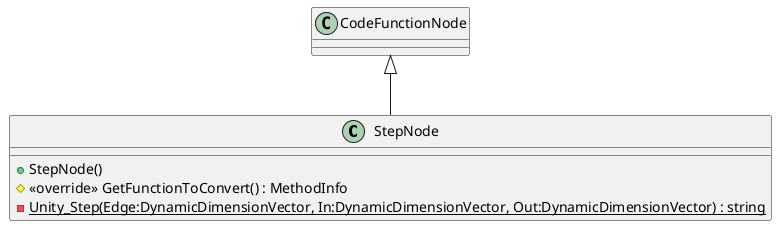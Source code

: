 @startuml
class StepNode {
    + StepNode()
    # <<override>> GetFunctionToConvert() : MethodInfo
    {static} - Unity_Step(Edge:DynamicDimensionVector, In:DynamicDimensionVector, Out:DynamicDimensionVector) : string
}
CodeFunctionNode <|-- StepNode
@enduml
